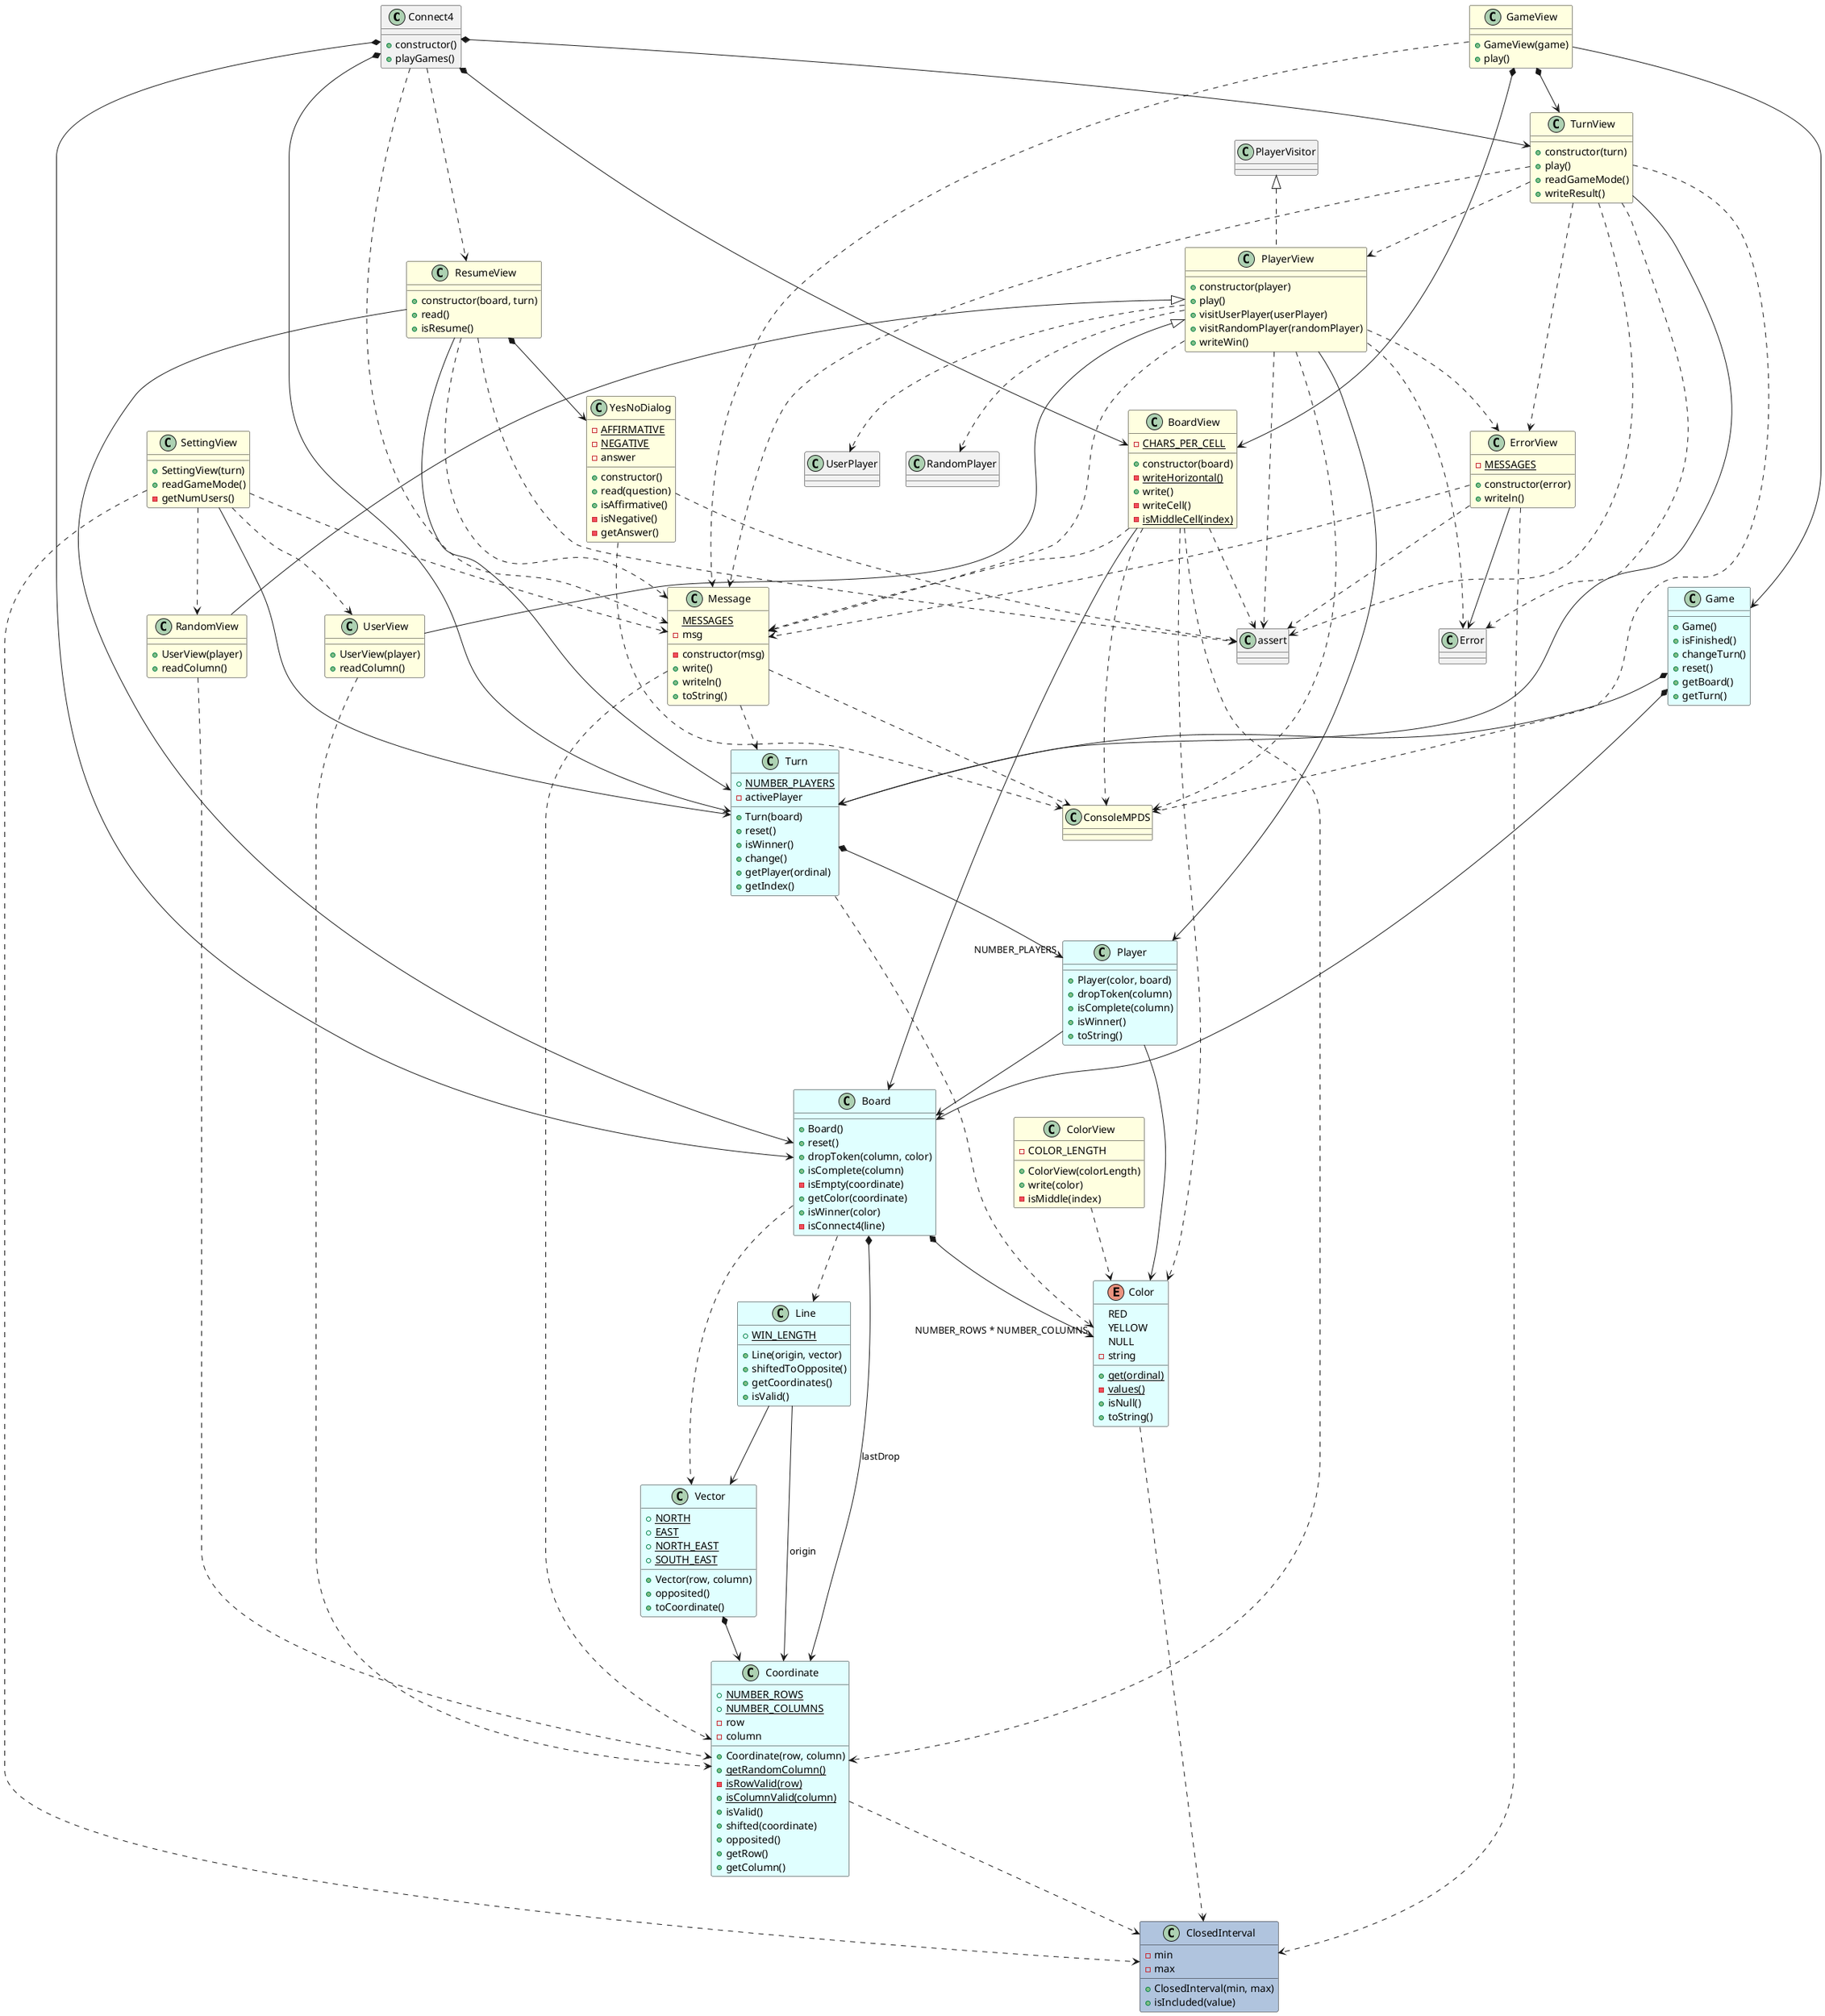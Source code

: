 @startuml analysis

class Connect4 {
    
    + constructor()
    + playGames()
}
Connect4 *--> Board
Connect4 *--> Turn
Connect4 *--> BoardView
Connect4 *--> TurnView
Connect4 ..> ResumeView
Connect4 ..> Message

class YesNoDialog #LightYellow {
    - {static} AFFIRMATIVE
    - {static} NEGATIVE
    - answer

    + constructor()
    + read(question)
    + isAffirmative()
    - isNegative()
    - getAnswer()
}
YesNoDialog ..> ConsoleMPDS
YesNoDialog ..> assert

class TurnView #LightYellow {

    + constructor(turn)    
    + play()
    + readGameMode()
    + writeResult()    
}
TurnView --> Turn
TurnView ..> PlayerView
TurnView ..> Error
TurnView ..> ErrorView
TurnView ..> Message
TurnView ..> ConsoleMPDS
TurnView ..> assert

class PlayerView #LightYellow {

    + constructor(player)    
    + play()
    + visitUserPlayer(userPlayer)
    + visitRandomPlayer(randomPlayer)
    + writeWin()
}
PlayerVisitor <|.. PlayerView
PlayerView --> Player
PlayerView ..> UserPlayer
PlayerView ..> RandomPlayer
PlayerView ..> Error
PlayerView ..> ErrorView
PlayerView ..> Message
PlayerView ..> ConsoleMPDS
PlayerView ..> assert

class ErrorView #LightYellow {
    - {static} MESSAGES

    + constructor(error)
    + writeln()
}
ErrorView --> Error
ErrorView ..> Message
ErrorView ..> ClosedInterval
ErrorView ..> assert

class ResumeView #LightYellow {

    + constructor(board, turn)
    + read()
    + isResume()
}
ResumeView *--> YesNoDialog
ResumeView --> Board
ResumeView --> Turn
ResumeView ..> Message
ResumeView ..> assert

class Message #LightYellow {
    {static} MESSAGES
    - msg

    - constructor(msg)
    + write()
    + writeln()
    + toString()
}
Message ..> Turn
Message ..> Coordinate
Message ..> ConsoleMPDS

class ConsoleMPDS #LightYellow 

class BoardView #LightYellow {
    - {static} CHARS_PER_CELL    

    + constructor(board)
    - {static} writeHorizontal()
    + write()    
    - writeCell()
    - {static} isMiddleCell(index)
}
BoardView --> Board
BoardView ..> Coordinate
BoardView ..> Color
BoardView ..> Message
BoardView ..> ConsoleMPDS
BoardView ..> assert



class GameView #LightYellow {

    + GameView(game)
    + play()
}
GameView --> Game
GameView *--> BoardView
GameView *--> TurnView
GameView ..> Message



class ColorView #LightYellow {
    - COLOR_LENGTH

    + ColorView(colorLength)
    + write(color)
    - isMiddle(index)
}
ColorView ..> Color



class SettingView #LightYellow {

    + SettingView(turn)
    + readGameMode()
    - getNumUsers()
}
SettingView --> Turn
SettingView ..> Message
SettingView ..> ClosedInterval
SettingView ..> UserView
SettingView ..> RandomView



class UserView #LightYellow {

    + UserView(player)
    + readColumn()
}
PlayerView <|-- UserView
UserView ..> Coordinate

class RandomView #LightYellow {

    + UserView(player)
    + readColumn()
}
PlayerView <|-- RandomView
RandomView ..> Coordinate



class Game #LightCyan {

    + Game()
    + isFinished()
    + changeTurn()
    + reset()
    + getBoard()
    + getTurn()
}
Game *--> Board
Game *--> Turn

class Turn #LightCyan {
    + {static} NUMBER_PLAYERS
    - activePlayer

    + Turn(board)
    + reset()
    + isWinner()
    + change()   
    + getPlayer(ordinal)
    + getIndex()
}
Turn *--> "NUMBER_PLAYERS" Player
Turn ..> Color

class Player #LightCyan {

    + Player(color, board)
    + dropToken(column)
    + isComplete(column)
    + isWinner()
    + toString()
}
Player --> Color
Player --> Board

class Board #LightCyan {

    + Board()
    + reset()
    + dropToken(column, color)
    + isComplete(column)
    - isEmpty(coordinate)
    + getColor(coordinate)
    + isWinner(color)
    - isConnect4(line)
}
Board *--> Coordinate : lastDrop
Board *--> "NUMBER_ROWS * NUMBER_COLUMNS" Color
Board ..> Vector
Board ..> Line

class Line #LightCyan {
    + {static} WIN_LENGTH

    + Line(origin, vector)
    + shiftedToOpposite()
    + getCoordinates()
    + isValid()
}
Line --> Coordinate : origin
Line --> Vector

class Vector #LightCyan {
    + {static} NORTH
    + {static} EAST
    + {static} NORTH_EAST
    + {static} SOUTH_EAST

    + Vector(row, column)
    + opposited()
    + toCoordinate()
}
Vector *--> Coordinate

class Coordinate #LightCyan {
    + {static} NUMBER_ROWS
    + {static} NUMBER_COLUMNS
    - row
    - column

    + Coordinate(row, column)
    + {static} getRandomColumn()
    - {static} isRowValid(row)
    + {static} isColumnValid(column)
    + isValid()
    + shifted(coordinate)
    + opposited()
    + getRow()
    + getColumn()
}
Coordinate ..> ClosedInterval

enum Color #LightCyan {
    RED
    YELLOW
    NULL
    - string

    + {static} get(ordinal)
    - {static} values()
    + isNull()
    + toString()
}
Color ..> ClosedInterval

class ClosedInterval #LightSteelBlue {
    - min
    - max

    + ClosedInterval(min, max)
    + isIncluded(value)
}

@enduml